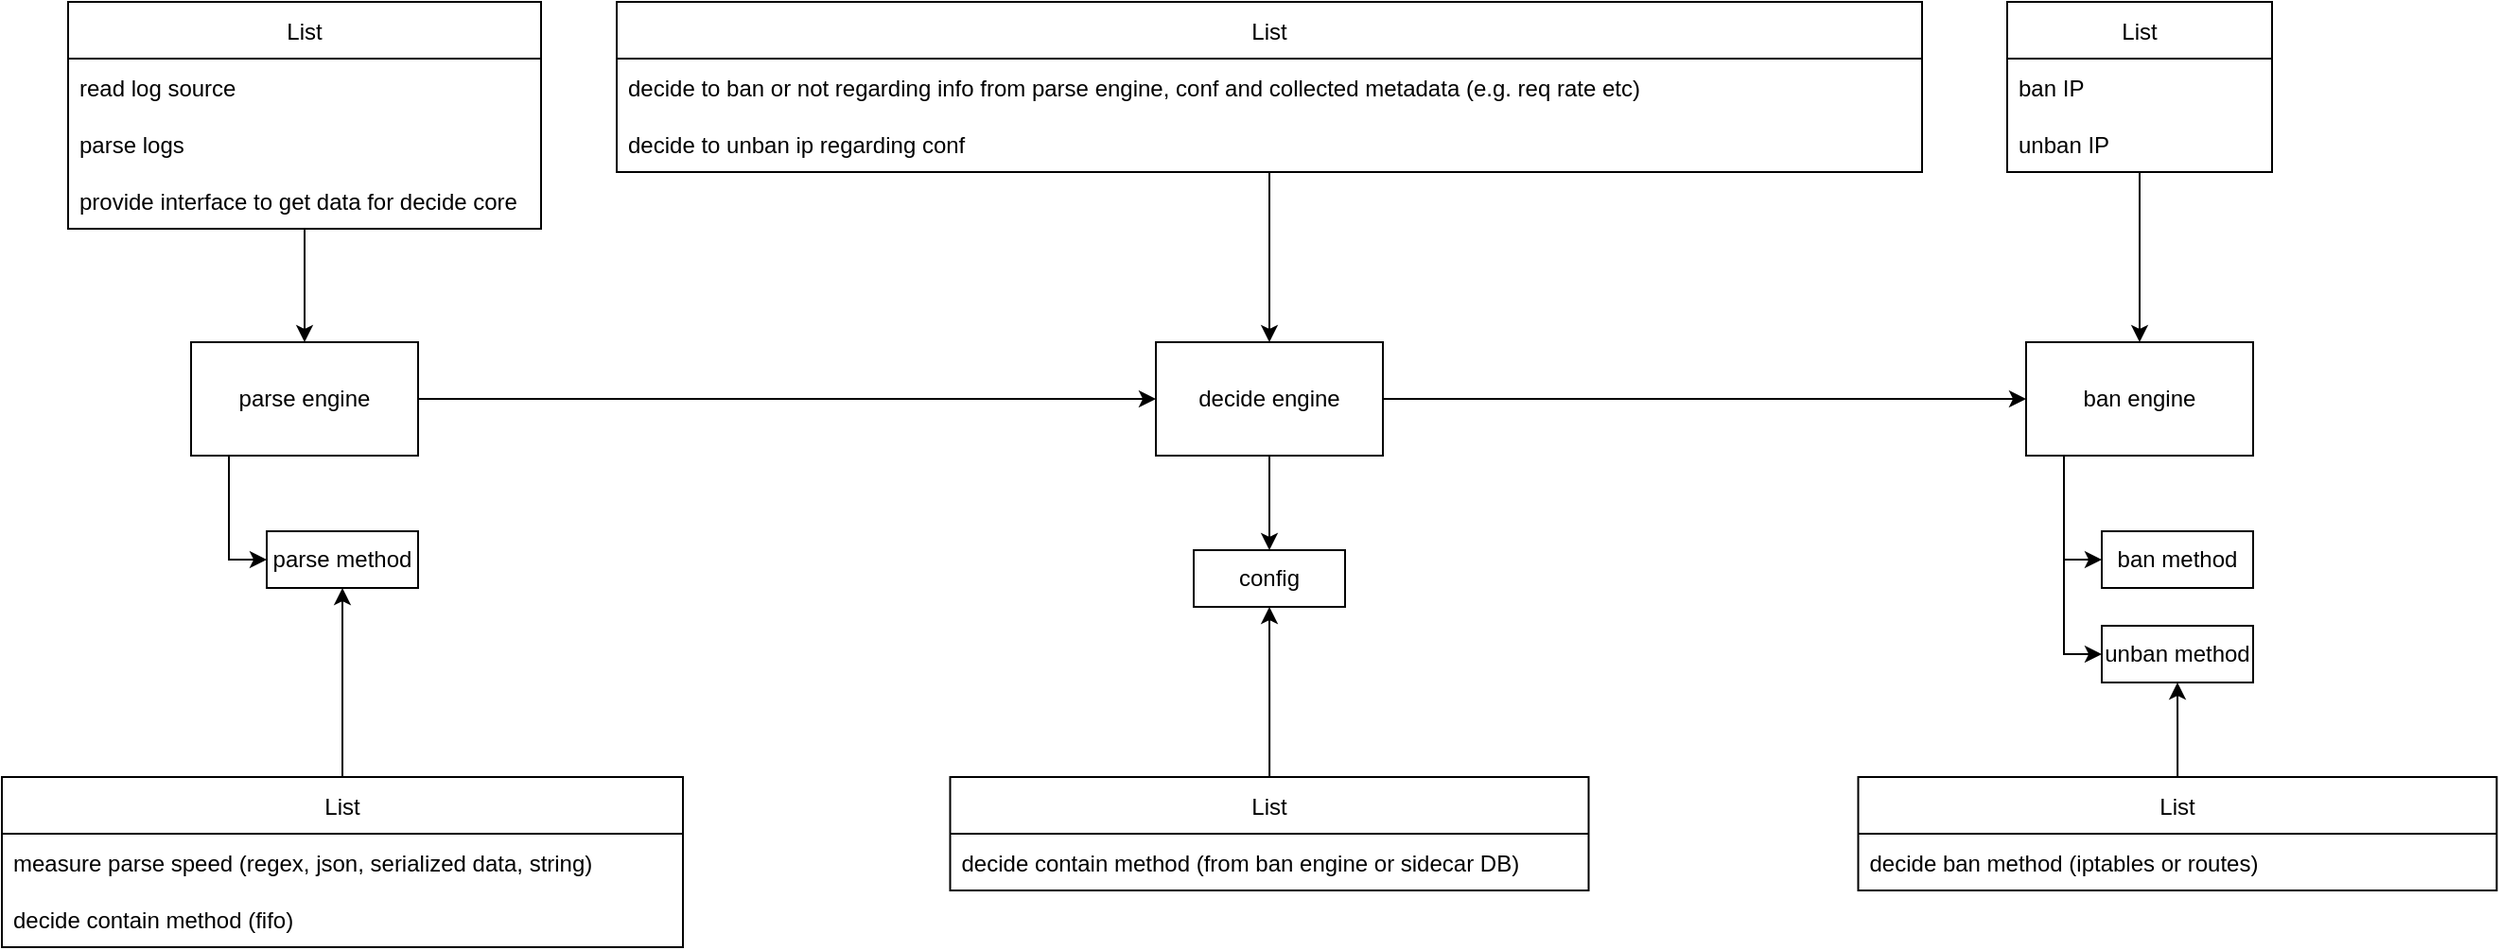 <mxfile>
    <diagram id="-PlxzEr-B4pJDxHN5-rm" name="Page-1">
        <mxGraphModel dx="2864" dy="1220" grid="1" gridSize="10" guides="1" tooltips="1" connect="1" arrows="1" fold="1" page="1" pageScale="1" pageWidth="850" pageHeight="1100" math="0" shadow="0">
            <root>
                <mxCell id="0"/>
                <mxCell id="1" parent="0"/>
                <mxCell id="L27XL4iCHXLK1YyyQEV8-7" style="edgeStyle=orthogonalEdgeStyle;rounded=0;orthogonalLoop=1;jettySize=auto;html=1;exitX=0.25;exitY=1;exitDx=0;exitDy=0;entryX=0;entryY=0.5;entryDx=0;entryDy=0;" parent="1" source="L27XL4iCHXLK1YyyQEV8-1" target="L27XL4iCHXLK1YyyQEV8-6" edge="1">
                    <mxGeometry relative="1" as="geometry">
                        <Array as="points">
                            <mxPoint x="-300" y="320"/>
                            <mxPoint x="-300" y="375"/>
                        </Array>
                    </mxGeometry>
                </mxCell>
                <mxCell id="L27XL4iCHXLK1YyyQEV8-9" style="edgeStyle=orthogonalEdgeStyle;rounded=0;orthogonalLoop=1;jettySize=auto;html=1;entryX=0;entryY=0.5;entryDx=0;entryDy=0;" parent="1" source="L27XL4iCHXLK1YyyQEV8-1" target="L27XL4iCHXLK1YyyQEV8-8" edge="1">
                    <mxGeometry relative="1" as="geometry"/>
                </mxCell>
                <mxCell id="L27XL4iCHXLK1YyyQEV8-1" value="parse engine" style="rounded=0;whiteSpace=wrap;html=1;" parent="1" vertex="1">
                    <mxGeometry x="-320" y="260" width="120" height="60" as="geometry"/>
                </mxCell>
                <mxCell id="L27XL4iCHXLK1YyyQEV8-5" style="edgeStyle=orthogonalEdgeStyle;rounded=0;orthogonalLoop=1;jettySize=auto;html=1;exitX=0.25;exitY=1;exitDx=0;exitDy=0;entryX=0;entryY=0.5;entryDx=0;entryDy=0;" parent="1" source="L27XL4iCHXLK1YyyQEV8-2" target="L27XL4iCHXLK1YyyQEV8-3" edge="1">
                    <mxGeometry relative="1" as="geometry">
                        <Array as="points">
                            <mxPoint x="670" y="320"/>
                            <mxPoint x="670" y="375"/>
                        </Array>
                    </mxGeometry>
                </mxCell>
                <mxCell id="L27XL4iCHXLK1YyyQEV8-15" style="edgeStyle=orthogonalEdgeStyle;rounded=0;orthogonalLoop=1;jettySize=auto;html=1;exitX=0.25;exitY=1;exitDx=0;exitDy=0;entryX=0;entryY=0.5;entryDx=0;entryDy=0;" parent="1" source="L27XL4iCHXLK1YyyQEV8-2" target="L27XL4iCHXLK1YyyQEV8-13" edge="1">
                    <mxGeometry relative="1" as="geometry">
                        <Array as="points">
                            <mxPoint x="670" y="320"/>
                            <mxPoint x="670" y="425"/>
                        </Array>
                    </mxGeometry>
                </mxCell>
                <mxCell id="L27XL4iCHXLK1YyyQEV8-2" value="ban engine" style="rounded=0;whiteSpace=wrap;html=1;" parent="1" vertex="1">
                    <mxGeometry x="650" y="260" width="120" height="60" as="geometry"/>
                </mxCell>
                <mxCell id="L27XL4iCHXLK1YyyQEV8-3" value="ban method" style="rounded=0;whiteSpace=wrap;html=1;" parent="1" vertex="1">
                    <mxGeometry x="690" y="360" width="80" height="30" as="geometry"/>
                </mxCell>
                <mxCell id="L27XL4iCHXLK1YyyQEV8-6" value="parse method" style="rounded=0;whiteSpace=wrap;html=1;" parent="1" vertex="1">
                    <mxGeometry x="-280" y="360" width="80" height="30" as="geometry"/>
                </mxCell>
                <mxCell id="L27XL4iCHXLK1YyyQEV8-10" style="edgeStyle=orthogonalEdgeStyle;rounded=0;orthogonalLoop=1;jettySize=auto;html=1;entryX=0;entryY=0.5;entryDx=0;entryDy=0;" parent="1" source="L27XL4iCHXLK1YyyQEV8-8" target="L27XL4iCHXLK1YyyQEV8-2" edge="1">
                    <mxGeometry relative="1" as="geometry"/>
                </mxCell>
                <mxCell id="L27XL4iCHXLK1YyyQEV8-12" value="" style="edgeStyle=orthogonalEdgeStyle;rounded=0;orthogonalLoop=1;jettySize=auto;html=1;" parent="1" source="L27XL4iCHXLK1YyyQEV8-8" target="L27XL4iCHXLK1YyyQEV8-11" edge="1">
                    <mxGeometry relative="1" as="geometry"/>
                </mxCell>
                <mxCell id="L27XL4iCHXLK1YyyQEV8-8" value="decide engine" style="rounded=0;whiteSpace=wrap;html=1;" parent="1" vertex="1">
                    <mxGeometry x="190" y="260" width="120" height="60" as="geometry"/>
                </mxCell>
                <mxCell id="L27XL4iCHXLK1YyyQEV8-11" value="config" style="rounded=0;whiteSpace=wrap;html=1;" parent="1" vertex="1">
                    <mxGeometry x="210" y="370" width="80" height="30" as="geometry"/>
                </mxCell>
                <mxCell id="L27XL4iCHXLK1YyyQEV8-13" value="unban method" style="rounded=0;whiteSpace=wrap;html=1;" parent="1" vertex="1">
                    <mxGeometry x="690" y="410" width="80" height="30" as="geometry"/>
                </mxCell>
                <mxCell id="L27XL4iCHXLK1YyyQEV8-30" value="" style="edgeStyle=orthogonalEdgeStyle;rounded=0;orthogonalLoop=1;jettySize=auto;html=1;" parent="1" source="L27XL4iCHXLK1YyyQEV8-16" target="L27XL4iCHXLK1YyyQEV8-1" edge="1">
                    <mxGeometry relative="1" as="geometry"/>
                </mxCell>
                <mxCell id="L27XL4iCHXLK1YyyQEV8-16" value="List" style="swimlane;fontStyle=0;childLayout=stackLayout;horizontal=1;startSize=30;horizontalStack=0;resizeParent=1;resizeParentMax=0;resizeLast=0;collapsible=1;marginBottom=0;" parent="1" vertex="1">
                    <mxGeometry x="-385" y="80" width="250" height="120" as="geometry"/>
                </mxCell>
                <mxCell id="L27XL4iCHXLK1YyyQEV8-17" value="read log source" style="text;strokeColor=none;fillColor=none;align=left;verticalAlign=middle;spacingLeft=4;spacingRight=4;overflow=hidden;points=[[0,0.5],[1,0.5]];portConstraint=eastwest;rotatable=0;" parent="L27XL4iCHXLK1YyyQEV8-16" vertex="1">
                    <mxGeometry y="30" width="250" height="30" as="geometry"/>
                </mxCell>
                <mxCell id="L27XL4iCHXLK1YyyQEV8-18" value="parse logs" style="text;strokeColor=none;fillColor=none;align=left;verticalAlign=middle;spacingLeft=4;spacingRight=4;overflow=hidden;points=[[0,0.5],[1,0.5]];portConstraint=eastwest;rotatable=0;" parent="L27XL4iCHXLK1YyyQEV8-16" vertex="1">
                    <mxGeometry y="60" width="250" height="30" as="geometry"/>
                </mxCell>
                <mxCell id="L27XL4iCHXLK1YyyQEV8-19" value="provide interface to get data for decide core" style="text;strokeColor=none;fillColor=none;align=left;verticalAlign=middle;spacingLeft=4;spacingRight=4;overflow=hidden;points=[[0,0.5],[1,0.5]];portConstraint=eastwest;rotatable=0;" parent="L27XL4iCHXLK1YyyQEV8-16" vertex="1">
                    <mxGeometry y="90" width="250" height="30" as="geometry"/>
                </mxCell>
                <mxCell id="L27XL4iCHXLK1YyyQEV8-28" value="" style="edgeStyle=orthogonalEdgeStyle;rounded=0;orthogonalLoop=1;jettySize=auto;html=1;" parent="1" source="L27XL4iCHXLK1YyyQEV8-20" target="L27XL4iCHXLK1YyyQEV8-2" edge="1">
                    <mxGeometry relative="1" as="geometry"/>
                </mxCell>
                <mxCell id="L27XL4iCHXLK1YyyQEV8-20" value="List" style="swimlane;fontStyle=0;childLayout=stackLayout;horizontal=1;startSize=30;horizontalStack=0;resizeParent=1;resizeParentMax=0;resizeLast=0;collapsible=1;marginBottom=0;" parent="1" vertex="1">
                    <mxGeometry x="640" y="80" width="140" height="90" as="geometry"/>
                </mxCell>
                <mxCell id="L27XL4iCHXLK1YyyQEV8-21" value="ban IP" style="text;strokeColor=none;fillColor=none;align=left;verticalAlign=middle;spacingLeft=4;spacingRight=4;overflow=hidden;points=[[0,0.5],[1,0.5]];portConstraint=eastwest;rotatable=0;" parent="L27XL4iCHXLK1YyyQEV8-20" vertex="1">
                    <mxGeometry y="30" width="140" height="30" as="geometry"/>
                </mxCell>
                <mxCell id="L27XL4iCHXLK1YyyQEV8-22" value="unban IP" style="text;strokeColor=none;fillColor=none;align=left;verticalAlign=middle;spacingLeft=4;spacingRight=4;overflow=hidden;points=[[0,0.5],[1,0.5]];portConstraint=eastwest;rotatable=0;" parent="L27XL4iCHXLK1YyyQEV8-20" vertex="1">
                    <mxGeometry y="60" width="140" height="30" as="geometry"/>
                </mxCell>
                <mxCell id="L27XL4iCHXLK1YyyQEV8-29" value="" style="edgeStyle=orthogonalEdgeStyle;rounded=0;orthogonalLoop=1;jettySize=auto;html=1;" parent="1" source="L27XL4iCHXLK1YyyQEV8-24" target="L27XL4iCHXLK1YyyQEV8-8" edge="1">
                    <mxGeometry relative="1" as="geometry"/>
                </mxCell>
                <mxCell id="L27XL4iCHXLK1YyyQEV8-24" value="List" style="swimlane;fontStyle=0;childLayout=stackLayout;horizontal=1;startSize=30;horizontalStack=0;resizeParent=1;resizeParentMax=0;resizeLast=0;collapsible=1;marginBottom=0;" parent="1" vertex="1">
                    <mxGeometry x="-95" y="80" width="690" height="90" as="geometry"/>
                </mxCell>
                <mxCell id="L27XL4iCHXLK1YyyQEV8-25" value="decide to ban or not regarding info from parse engine,  conf and collected metadata (e.g. req rate etc)" style="text;strokeColor=none;fillColor=none;align=left;verticalAlign=middle;spacingLeft=4;spacingRight=4;overflow=hidden;points=[[0,0.5],[1,0.5]];portConstraint=eastwest;rotatable=0;" parent="L27XL4iCHXLK1YyyQEV8-24" vertex="1">
                    <mxGeometry y="30" width="690" height="30" as="geometry"/>
                </mxCell>
                <mxCell id="L27XL4iCHXLK1YyyQEV8-26" value="decide to unban ip regarding conf" style="text;strokeColor=none;fillColor=none;align=left;verticalAlign=middle;spacingLeft=4;spacingRight=4;overflow=hidden;points=[[0,0.5],[1,0.5]];portConstraint=eastwest;rotatable=0;" parent="L27XL4iCHXLK1YyyQEV8-24" vertex="1">
                    <mxGeometry y="60" width="690" height="30" as="geometry"/>
                </mxCell>
                <mxCell id="8WC6BRYNkdAElcvnF9CA-10" value="" style="edgeStyle=orthogonalEdgeStyle;rounded=0;orthogonalLoop=1;jettySize=auto;html=1;" parent="1" source="8WC6BRYNkdAElcvnF9CA-1" target="L27XL4iCHXLK1YyyQEV8-6" edge="1">
                    <mxGeometry relative="1" as="geometry"/>
                </mxCell>
                <mxCell id="8WC6BRYNkdAElcvnF9CA-1" value="List" style="swimlane;fontStyle=0;childLayout=stackLayout;horizontal=1;startSize=30;horizontalStack=0;resizeParent=1;resizeParentMax=0;resizeLast=0;collapsible=1;marginBottom=0;" parent="1" vertex="1">
                    <mxGeometry x="-420" y="490" width="360" height="90" as="geometry"/>
                </mxCell>
                <mxCell id="8WC6BRYNkdAElcvnF9CA-2" value="measure parse speed (regex, json, serialized data, string)" style="text;strokeColor=none;fillColor=none;align=left;verticalAlign=middle;spacingLeft=4;spacingRight=4;overflow=hidden;points=[[0,0.5],[1,0.5]];portConstraint=eastwest;rotatable=0;" parent="8WC6BRYNkdAElcvnF9CA-1" vertex="1">
                    <mxGeometry y="30" width="360" height="30" as="geometry"/>
                </mxCell>
                <mxCell id="8WC6BRYNkdAElcvnF9CA-3" value="decide contain method (fifo)" style="text;strokeColor=none;fillColor=none;align=left;verticalAlign=middle;spacingLeft=4;spacingRight=4;overflow=hidden;points=[[0,0.5],[1,0.5]];portConstraint=eastwest;rotatable=0;" parent="8WC6BRYNkdAElcvnF9CA-1" vertex="1">
                    <mxGeometry y="60" width="360" height="30" as="geometry"/>
                </mxCell>
                <mxCell id="8WC6BRYNkdAElcvnF9CA-9" value="" style="edgeStyle=orthogonalEdgeStyle;rounded=0;orthogonalLoop=1;jettySize=auto;html=1;" parent="1" source="8WC6BRYNkdAElcvnF9CA-5" target="L27XL4iCHXLK1YyyQEV8-11" edge="1">
                    <mxGeometry relative="1" as="geometry"/>
                </mxCell>
                <mxCell id="8WC6BRYNkdAElcvnF9CA-5" value="List" style="swimlane;fontStyle=0;childLayout=stackLayout;horizontal=1;startSize=30;horizontalStack=0;resizeParent=1;resizeParentMax=0;resizeLast=0;collapsible=1;marginBottom=0;" parent="1" vertex="1">
                    <mxGeometry x="81.25" y="490" width="337.5" height="60" as="geometry"/>
                </mxCell>
                <mxCell id="8WC6BRYNkdAElcvnF9CA-7" value="decide contain method (from ban engine or sidecar DB)" style="text;strokeColor=none;fillColor=none;align=left;verticalAlign=middle;spacingLeft=4;spacingRight=4;overflow=hidden;points=[[0,0.5],[1,0.5]];portConstraint=eastwest;rotatable=0;" parent="8WC6BRYNkdAElcvnF9CA-5" vertex="1">
                    <mxGeometry y="30" width="337.5" height="30" as="geometry"/>
                </mxCell>
                <mxCell id="8WC6BRYNkdAElcvnF9CA-14" value="" style="edgeStyle=orthogonalEdgeStyle;rounded=0;orthogonalLoop=1;jettySize=auto;html=1;" parent="1" source="8WC6BRYNkdAElcvnF9CA-11" target="L27XL4iCHXLK1YyyQEV8-13" edge="1">
                    <mxGeometry relative="1" as="geometry"/>
                </mxCell>
                <mxCell id="8WC6BRYNkdAElcvnF9CA-11" value="List" style="swimlane;fontStyle=0;childLayout=stackLayout;horizontal=1;startSize=30;horizontalStack=0;resizeParent=1;resizeParentMax=0;resizeLast=0;collapsible=1;marginBottom=0;" parent="1" vertex="1">
                    <mxGeometry x="561.25" y="490" width="337.5" height="60" as="geometry"/>
                </mxCell>
                <mxCell id="8WC6BRYNkdAElcvnF9CA-12" value="decide ban method (iptables or routes)" style="text;strokeColor=none;fillColor=none;align=left;verticalAlign=middle;spacingLeft=4;spacingRight=4;overflow=hidden;points=[[0,0.5],[1,0.5]];portConstraint=eastwest;rotatable=0;" parent="8WC6BRYNkdAElcvnF9CA-11" vertex="1">
                    <mxGeometry y="30" width="337.5" height="30" as="geometry"/>
                </mxCell>
            </root>
        </mxGraphModel>
    </diagram>
</mxfile>